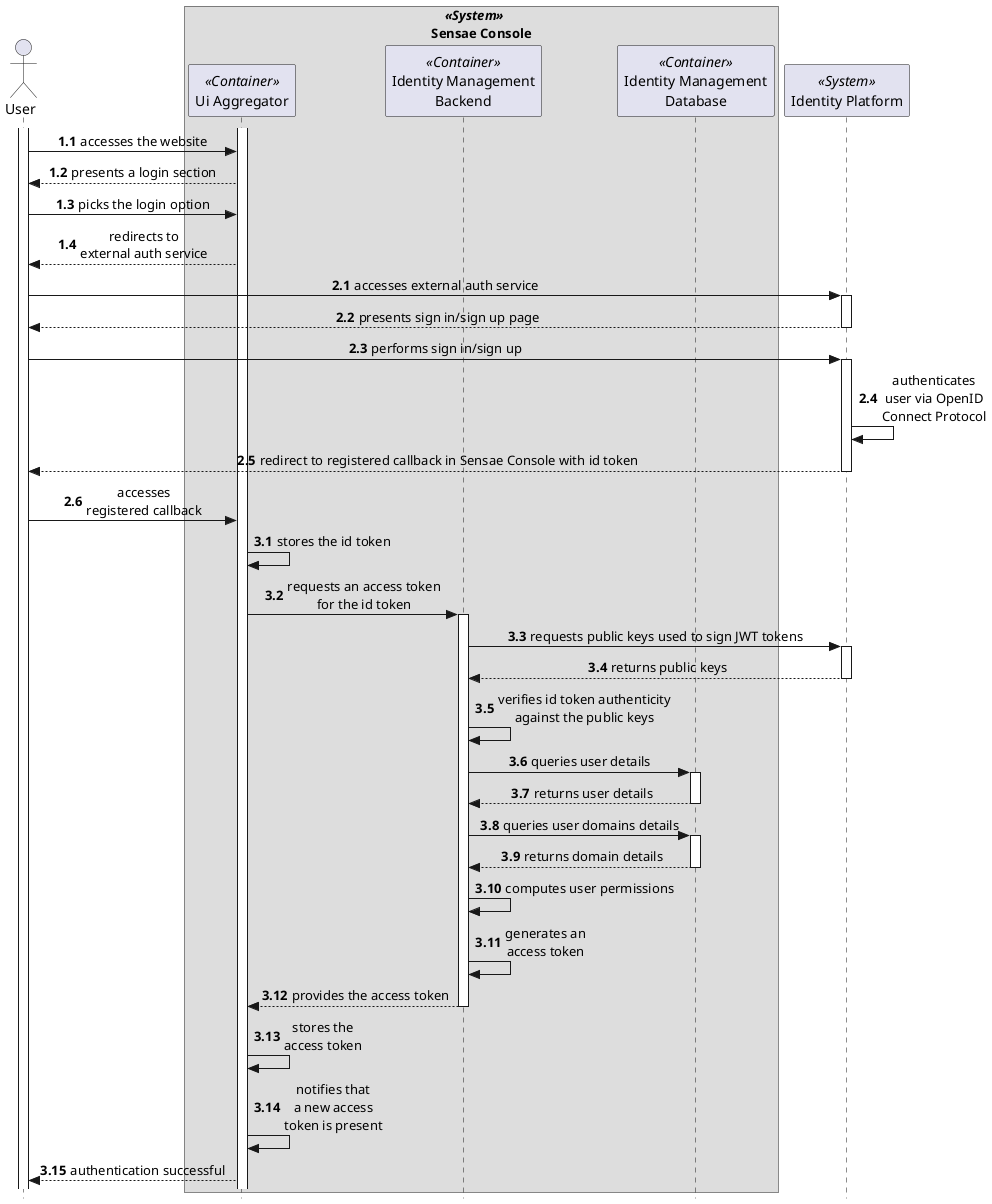 @startuml user-authentication

skinparam sequenceMessageAlign center
skinparam style strictuml
autonumber 1.1

actor User

box "    //<<System>>//\nSensae Console"
participant "Ui Aggregator" as AGGRE <<Container>>
participant "Identity Management\nBackend" as AUTHBACK <<Container>>
participant "Identity Management\nDatabase" as DB <<Container>>
end box

participant "Identity Platform" as AUTHSERVER <<System>>

activate AGGRE
activate User

User -> AGGRE: accesses the website
AGGRE --> User: presents a login section
User -> AGGRE: picks the login option
AGGRE --> User: redirects to\nexternal auth service
autonumber inc A
User -> AUTHSERVER: accesses external auth service
activate AUTHSERVER
AUTHSERVER --> User: presents sign in/sign up page
deactivate AUTHSERVER
User -> AUTHSERVER: performs sign in/sign up
activate AUTHSERVER
AUTHSERVER -> AUTHSERVER: authenticates\nuser via OpenID\nConnect Protocol
AUTHSERVER --> User: redirect to registered callback in Sensae Console with id token
deactivate AUTHSERVER
User -> AGGRE: accesses\nregistered callback
autonumber inc A
AGGRE -> AGGRE: stores the id token
AGGRE -> AUTHBACK: requests an access token\nfor the id token
activate AUTHBACK
AUTHBACK -> AUTHSERVER : requests public keys used to sign JWT tokens
activate AUTHSERVER
AUTHSERVER --> AUTHBACK : returns public keys
deactivate AUTHSERVER
AUTHBACK -> AUTHBACK: verifies id token authenticity\nagainst the public keys
AUTHBACK -> DB: queries user details
activate DB
DB --> AUTHBACK: returns user details
deactivate DB
AUTHBACK -> DB: queries user domains details
activate DB
DB --> AUTHBACK: returns domain details
deactivate DB
AUTHBACK -> AUTHBACK: computes user permissions
AUTHBACK -> AUTHBACK: generates an\naccess token
AUTHBACK --> AGGRE: provides the access token
deactivate AUTHBACK
AGGRE -> AGGRE: stores the\naccess token
AGGRE -> AGGRE: notifies that\na new access\ntoken is present
AGGRE --> User: authentication successful

@enduml
